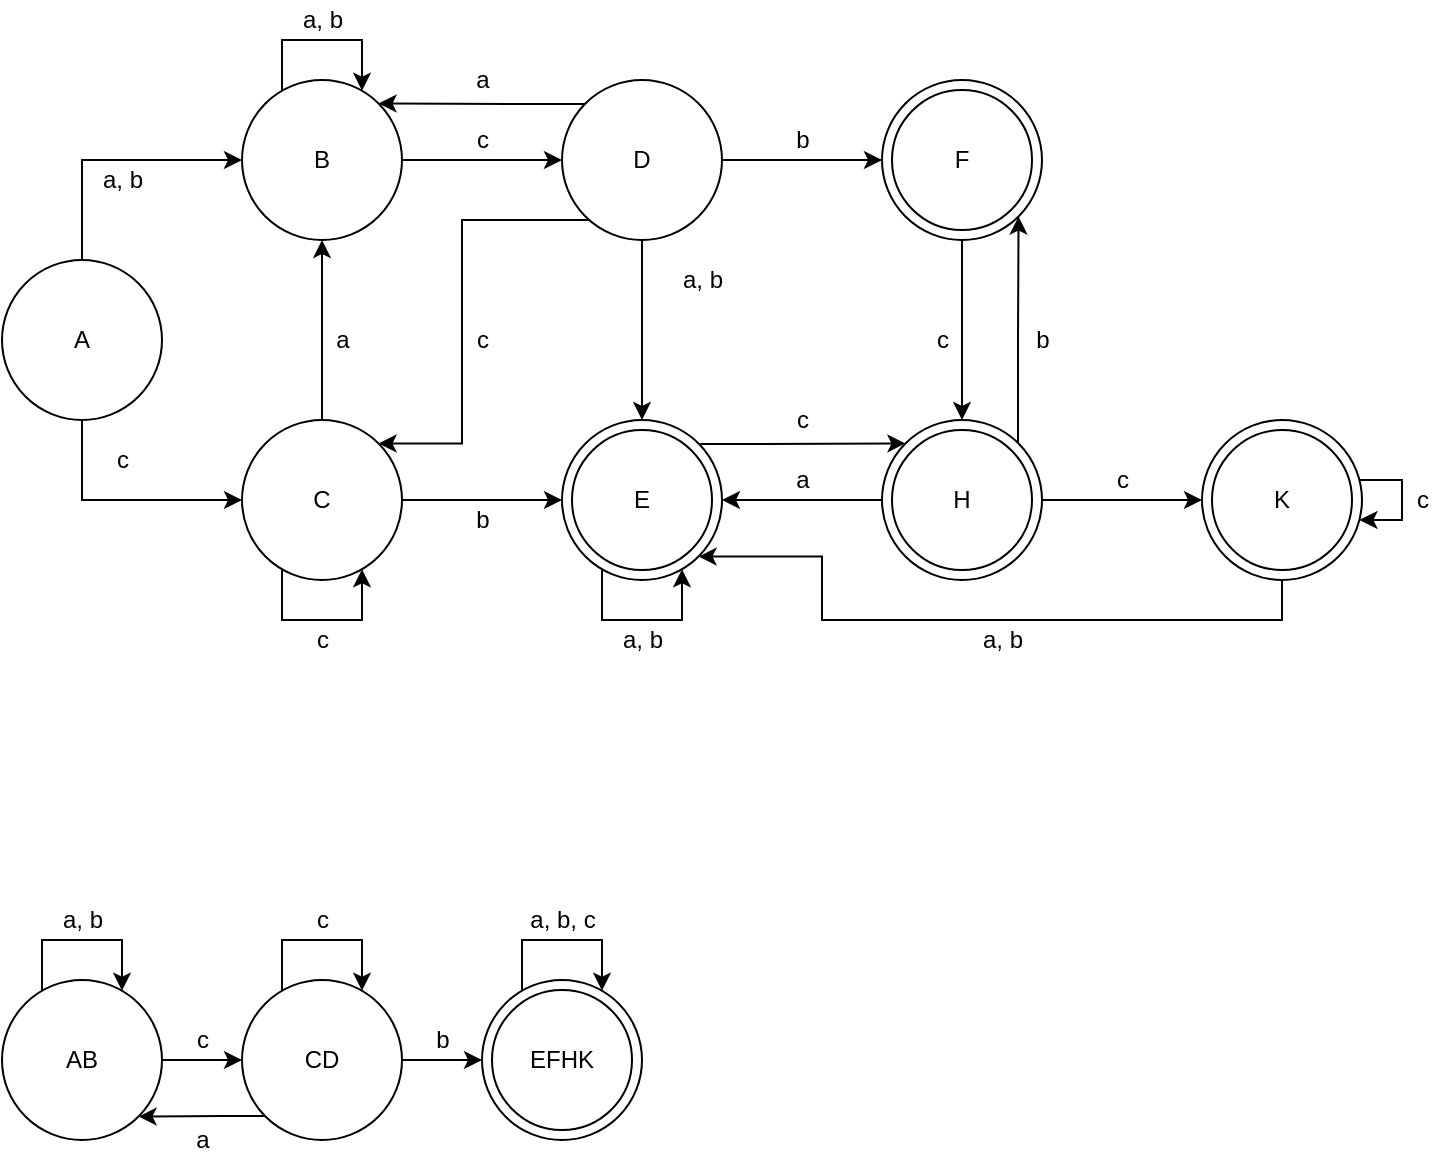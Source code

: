 <mxfile version="14.7.6" type="google"><diagram id="UA_2W7w-kPhwRAUZA7aT" name="Page-1"><mxGraphModel dx="1108" dy="482" grid="1" gridSize="10" guides="1" tooltips="1" connect="1" arrows="1" fold="1" page="1" pageScale="1" pageWidth="827" pageHeight="1169" math="0" shadow="0"><root><mxCell id="0"/><mxCell id="1" parent="0"/><mxCell id="r2QeKJu86_BOzcudEv_l-27" style="edgeStyle=orthogonalEdgeStyle;rounded=0;orthogonalLoop=1;jettySize=auto;html=1;entryX=1;entryY=0.5;entryDx=0;entryDy=0;" edge="1" parent="1" source="r2QeKJu86_BOzcudEv_l-1" target="r2QeKJu86_BOzcudEv_l-3"><mxGeometry relative="1" as="geometry"/></mxCell><mxCell id="r2QeKJu86_BOzcudEv_l-28" style="edgeStyle=orthogonalEdgeStyle;rounded=0;orthogonalLoop=1;jettySize=auto;html=1;entryX=1;entryY=1;entryDx=0;entryDy=0;" edge="1" parent="1" source="r2QeKJu86_BOzcudEv_l-1" target="r2QeKJu86_BOzcudEv_l-2"><mxGeometry relative="1" as="geometry"><Array as="points"><mxPoint x="588" y="280"/><mxPoint x="588" y="280"/></Array></mxGeometry></mxCell><mxCell id="r2QeKJu86_BOzcudEv_l-29" style="edgeStyle=orthogonalEdgeStyle;rounded=0;orthogonalLoop=1;jettySize=auto;html=1;" edge="1" parent="1" source="r2QeKJu86_BOzcudEv_l-1" target="r2QeKJu86_BOzcudEv_l-8"><mxGeometry relative="1" as="geometry"/></mxCell><mxCell id="r2QeKJu86_BOzcudEv_l-1" value="H" style="ellipse;whiteSpace=wrap;html=1;aspect=fixed;" vertex="1" parent="1"><mxGeometry x="520" y="320" width="80" height="80" as="geometry"/></mxCell><mxCell id="r2QeKJu86_BOzcudEv_l-22" style="edgeStyle=orthogonalEdgeStyle;rounded=0;orthogonalLoop=1;jettySize=auto;html=1;" edge="1" parent="1" source="r2QeKJu86_BOzcudEv_l-2" target="r2QeKJu86_BOzcudEv_l-3"><mxGeometry relative="1" as="geometry"><Array as="points"><mxPoint x="530" y="190"/><mxPoint x="400" y="190"/></Array></mxGeometry></mxCell><mxCell id="r2QeKJu86_BOzcudEv_l-23" style="edgeStyle=orthogonalEdgeStyle;rounded=0;orthogonalLoop=1;jettySize=auto;html=1;" edge="1" parent="1" source="r2QeKJu86_BOzcudEv_l-2" target="r2QeKJu86_BOzcudEv_l-1"><mxGeometry relative="1" as="geometry"/></mxCell><mxCell id="r2QeKJu86_BOzcudEv_l-2" value="F" style="ellipse;whiteSpace=wrap;html=1;aspect=fixed;" vertex="1" parent="1"><mxGeometry x="520" y="150" width="80" height="80" as="geometry"/></mxCell><mxCell id="r2QeKJu86_BOzcudEv_l-25" style="edgeStyle=orthogonalEdgeStyle;rounded=0;orthogonalLoop=1;jettySize=auto;html=1;entryX=0;entryY=0;entryDx=0;entryDy=0;" edge="1" parent="1" source="r2QeKJu86_BOzcudEv_l-3" target="r2QeKJu86_BOzcudEv_l-1"><mxGeometry relative="1" as="geometry"><Array as="points"><mxPoint x="460" y="332"/><mxPoint x="460" y="332"/></Array></mxGeometry></mxCell><mxCell id="r2QeKJu86_BOzcudEv_l-3" value="E" style="ellipse;whiteSpace=wrap;html=1;aspect=fixed;" vertex="1" parent="1"><mxGeometry x="360" y="320" width="80" height="80" as="geometry"/></mxCell><mxCell id="r2QeKJu86_BOzcudEv_l-19" style="edgeStyle=orthogonalEdgeStyle;rounded=0;orthogonalLoop=1;jettySize=auto;html=1;entryX=1;entryY=0;entryDx=0;entryDy=0;" edge="1" parent="1" source="r2QeKJu86_BOzcudEv_l-4" target="r2QeKJu86_BOzcudEv_l-5"><mxGeometry relative="1" as="geometry"><Array as="points"><mxPoint x="310" y="220"/><mxPoint x="310" y="332"/></Array></mxGeometry></mxCell><mxCell id="r2QeKJu86_BOzcudEv_l-20" style="edgeStyle=orthogonalEdgeStyle;rounded=0;orthogonalLoop=1;jettySize=auto;html=1;entryX=0;entryY=0.5;entryDx=0;entryDy=0;" edge="1" parent="1" source="r2QeKJu86_BOzcudEv_l-4" target="r2QeKJu86_BOzcudEv_l-2"><mxGeometry relative="1" as="geometry"/></mxCell><mxCell id="r2QeKJu86_BOzcudEv_l-21" style="edgeStyle=orthogonalEdgeStyle;rounded=0;orthogonalLoop=1;jettySize=auto;html=1;entryX=1;entryY=0;entryDx=0;entryDy=0;" edge="1" parent="1" source="r2QeKJu86_BOzcudEv_l-4" target="r2QeKJu86_BOzcudEv_l-6"><mxGeometry relative="1" as="geometry"><Array as="points"><mxPoint x="340" y="162"/><mxPoint x="340" y="162"/></Array></mxGeometry></mxCell><mxCell id="r2QeKJu86_BOzcudEv_l-4" value="D" style="ellipse;whiteSpace=wrap;html=1;aspect=fixed;" vertex="1" parent="1"><mxGeometry x="360" y="150" width="80" height="80" as="geometry"/></mxCell><mxCell id="r2QeKJu86_BOzcudEv_l-16" style="edgeStyle=orthogonalEdgeStyle;rounded=0;orthogonalLoop=1;jettySize=auto;html=1;" edge="1" parent="1" source="r2QeKJu86_BOzcudEv_l-5" target="r2QeKJu86_BOzcudEv_l-6"><mxGeometry relative="1" as="geometry"/></mxCell><mxCell id="r2QeKJu86_BOzcudEv_l-18" style="edgeStyle=orthogonalEdgeStyle;rounded=0;orthogonalLoop=1;jettySize=auto;html=1;entryX=0;entryY=0.5;entryDx=0;entryDy=0;" edge="1" parent="1" source="r2QeKJu86_BOzcudEv_l-5" target="r2QeKJu86_BOzcudEv_l-3"><mxGeometry relative="1" as="geometry"/></mxCell><mxCell id="r2QeKJu86_BOzcudEv_l-5" value="C" style="ellipse;whiteSpace=wrap;html=1;aspect=fixed;" vertex="1" parent="1"><mxGeometry x="200" y="320" width="80" height="80" as="geometry"/></mxCell><mxCell id="r2QeKJu86_BOzcudEv_l-12" style="edgeStyle=orthogonalEdgeStyle;rounded=0;orthogonalLoop=1;jettySize=auto;html=1;entryX=0;entryY=0.5;entryDx=0;entryDy=0;" edge="1" parent="1" source="r2QeKJu86_BOzcudEv_l-6" target="r2QeKJu86_BOzcudEv_l-4"><mxGeometry relative="1" as="geometry"/></mxCell><mxCell id="r2QeKJu86_BOzcudEv_l-6" value="B" style="ellipse;whiteSpace=wrap;html=1;aspect=fixed;" vertex="1" parent="1"><mxGeometry x="200" y="150" width="80" height="80" as="geometry"/></mxCell><mxCell id="r2QeKJu86_BOzcudEv_l-10" style="edgeStyle=orthogonalEdgeStyle;rounded=0;orthogonalLoop=1;jettySize=auto;html=1;entryX=0;entryY=0.5;entryDx=0;entryDy=0;" edge="1" parent="1" source="r2QeKJu86_BOzcudEv_l-7" target="r2QeKJu86_BOzcudEv_l-6"><mxGeometry relative="1" as="geometry"><Array as="points"><mxPoint x="120" y="190"/></Array></mxGeometry></mxCell><mxCell id="r2QeKJu86_BOzcudEv_l-11" style="edgeStyle=orthogonalEdgeStyle;rounded=0;orthogonalLoop=1;jettySize=auto;html=1;entryX=0;entryY=0.5;entryDx=0;entryDy=0;" edge="1" parent="1" source="r2QeKJu86_BOzcudEv_l-7" target="r2QeKJu86_BOzcudEv_l-5"><mxGeometry relative="1" as="geometry"><Array as="points"><mxPoint x="120" y="360"/></Array></mxGeometry></mxCell><mxCell id="r2QeKJu86_BOzcudEv_l-7" value="A" style="ellipse;whiteSpace=wrap;html=1;aspect=fixed;" vertex="1" parent="1"><mxGeometry x="80" y="240" width="80" height="80" as="geometry"/></mxCell><mxCell id="r2QeKJu86_BOzcudEv_l-30" style="edgeStyle=orthogonalEdgeStyle;rounded=0;orthogonalLoop=1;jettySize=auto;html=1;entryX=1;entryY=1;entryDx=0;entryDy=0;" edge="1" parent="1" source="r2QeKJu86_BOzcudEv_l-8" target="r2QeKJu86_BOzcudEv_l-3"><mxGeometry relative="1" as="geometry"><Array as="points"><mxPoint x="720" y="420"/><mxPoint x="490" y="420"/><mxPoint x="490" y="388"/></Array></mxGeometry></mxCell><mxCell id="r2QeKJu86_BOzcudEv_l-8" value="K" style="ellipse;whiteSpace=wrap;html=1;aspect=fixed;" vertex="1" parent="1"><mxGeometry x="680" y="320" width="80" height="80" as="geometry"/></mxCell><mxCell id="r2QeKJu86_BOzcudEv_l-14" style="edgeStyle=orthogonalEdgeStyle;rounded=0;orthogonalLoop=1;jettySize=auto;html=1;" edge="1" parent="1" source="r2QeKJu86_BOzcudEv_l-6" target="r2QeKJu86_BOzcudEv_l-6"><mxGeometry relative="1" as="geometry"><Array as="points"><mxPoint x="220" y="130"/></Array></mxGeometry></mxCell><mxCell id="r2QeKJu86_BOzcudEv_l-17" style="edgeStyle=orthogonalEdgeStyle;rounded=0;orthogonalLoop=1;jettySize=auto;html=1;" edge="1" parent="1" source="r2QeKJu86_BOzcudEv_l-5" target="r2QeKJu86_BOzcudEv_l-5"><mxGeometry relative="1" as="geometry"><Array as="points"><mxPoint x="260" y="420"/></Array></mxGeometry></mxCell><mxCell id="r2QeKJu86_BOzcudEv_l-24" style="edgeStyle=orthogonalEdgeStyle;rounded=0;orthogonalLoop=1;jettySize=auto;html=1;" edge="1" parent="1" source="r2QeKJu86_BOzcudEv_l-3" target="r2QeKJu86_BOzcudEv_l-3"><mxGeometry relative="1" as="geometry"><Array as="points"><mxPoint x="420" y="420"/></Array></mxGeometry></mxCell><mxCell id="r2QeKJu86_BOzcudEv_l-31" style="edgeStyle=orthogonalEdgeStyle;rounded=0;orthogonalLoop=1;jettySize=auto;html=1;" edge="1" parent="1" source="r2QeKJu86_BOzcudEv_l-8" target="r2QeKJu86_BOzcudEv_l-8"><mxGeometry relative="1" as="geometry"/></mxCell><mxCell id="r2QeKJu86_BOzcudEv_l-32" value="a, b" style="text;html=1;align=center;verticalAlign=middle;resizable=0;points=[];autosize=1;strokeColor=none;" vertex="1" parent="1"><mxGeometry x="120" y="190" width="40" height="20" as="geometry"/></mxCell><mxCell id="r2QeKJu86_BOzcudEv_l-33" value="a" style="text;html=1;align=center;verticalAlign=middle;resizable=0;points=[];autosize=1;strokeColor=none;" vertex="1" parent="1"><mxGeometry x="240" y="270" width="20" height="20" as="geometry"/></mxCell><mxCell id="r2QeKJu86_BOzcudEv_l-34" value="a, b" style="text;html=1;align=center;verticalAlign=middle;resizable=0;points=[];autosize=1;strokeColor=none;" vertex="1" parent="1"><mxGeometry x="220" y="110" width="40" height="20" as="geometry"/></mxCell><mxCell id="r2QeKJu86_BOzcudEv_l-35" value="a, b" style="text;html=1;align=center;verticalAlign=middle;resizable=0;points=[];autosize=1;strokeColor=none;" vertex="1" parent="1"><mxGeometry x="380" y="420" width="40" height="20" as="geometry"/></mxCell><mxCell id="r2QeKJu86_BOzcudEv_l-36" value="a, b" style="text;html=1;align=center;verticalAlign=middle;resizable=0;points=[];autosize=1;strokeColor=none;" vertex="1" parent="1"><mxGeometry x="560" y="420" width="40" height="20" as="geometry"/></mxCell><mxCell id="r2QeKJu86_BOzcudEv_l-37" value="a, b" style="text;html=1;align=center;verticalAlign=middle;resizable=0;points=[];autosize=1;strokeColor=none;" vertex="1" parent="1"><mxGeometry x="410" y="240" width="40" height="20" as="geometry"/></mxCell><mxCell id="r2QeKJu86_BOzcudEv_l-38" value="c" style="text;html=1;align=center;verticalAlign=middle;resizable=0;points=[];autosize=1;strokeColor=none;" vertex="1" parent="1"><mxGeometry x="130" y="330" width="20" height="20" as="geometry"/></mxCell><mxCell id="r2QeKJu86_BOzcudEv_l-39" value="c" style="text;html=1;align=center;verticalAlign=middle;resizable=0;points=[];autosize=1;strokeColor=none;" vertex="1" parent="1"><mxGeometry x="230" y="420" width="20" height="20" as="geometry"/></mxCell><mxCell id="r2QeKJu86_BOzcudEv_l-40" value="c" style="text;html=1;align=center;verticalAlign=middle;resizable=0;points=[];autosize=1;strokeColor=none;" vertex="1" parent="1"><mxGeometry x="310" y="170" width="20" height="20" as="geometry"/></mxCell><mxCell id="r2QeKJu86_BOzcudEv_l-41" value="c" style="text;html=1;align=center;verticalAlign=middle;resizable=0;points=[];autosize=1;strokeColor=none;" vertex="1" parent="1"><mxGeometry x="780" y="350" width="20" height="20" as="geometry"/></mxCell><mxCell id="r2QeKJu86_BOzcudEv_l-42" value="c" style="text;html=1;align=center;verticalAlign=middle;resizable=0;points=[];autosize=1;strokeColor=none;" vertex="1" parent="1"><mxGeometry x="540" y="270" width="20" height="20" as="geometry"/></mxCell><mxCell id="r2QeKJu86_BOzcudEv_l-43" value="c" style="text;html=1;align=center;verticalAlign=middle;resizable=0;points=[];autosize=1;strokeColor=none;" vertex="1" parent="1"><mxGeometry x="470" y="310" width="20" height="20" as="geometry"/></mxCell><mxCell id="r2QeKJu86_BOzcudEv_l-44" value="c" style="text;html=1;align=center;verticalAlign=middle;resizable=0;points=[];autosize=1;strokeColor=none;" vertex="1" parent="1"><mxGeometry x="310" y="270" width="20" height="20" as="geometry"/></mxCell><mxCell id="r2QeKJu86_BOzcudEv_l-45" value="c" style="text;html=1;align=center;verticalAlign=middle;resizable=0;points=[];autosize=1;strokeColor=none;" vertex="1" parent="1"><mxGeometry x="630" y="340" width="20" height="20" as="geometry"/></mxCell><mxCell id="r2QeKJu86_BOzcudEv_l-46" value="b" style="text;html=1;align=center;verticalAlign=middle;resizable=0;points=[];autosize=1;strokeColor=none;" vertex="1" parent="1"><mxGeometry x="470" y="170" width="20" height="20" as="geometry"/></mxCell><mxCell id="r2QeKJu86_BOzcudEv_l-47" value="b" style="text;html=1;align=center;verticalAlign=middle;resizable=0;points=[];autosize=1;strokeColor=none;" vertex="1" parent="1"><mxGeometry x="310" y="360" width="20" height="20" as="geometry"/></mxCell><mxCell id="r2QeKJu86_BOzcudEv_l-48" value="b" style="text;html=1;align=center;verticalAlign=middle;resizable=0;points=[];autosize=1;strokeColor=none;" vertex="1" parent="1"><mxGeometry x="590" y="270" width="20" height="20" as="geometry"/></mxCell><mxCell id="r2QeKJu86_BOzcudEv_l-49" value="a" style="text;html=1;align=center;verticalAlign=middle;resizable=0;points=[];autosize=1;strokeColor=none;" vertex="1" parent="1"><mxGeometry x="310" y="140" width="20" height="20" as="geometry"/></mxCell><mxCell id="r2QeKJu86_BOzcudEv_l-50" value="a" style="text;html=1;align=center;verticalAlign=middle;resizable=0;points=[];autosize=1;strokeColor=none;" vertex="1" parent="1"><mxGeometry x="470" y="340" width="20" height="20" as="geometry"/></mxCell><mxCell id="r2QeKJu86_BOzcudEv_l-51" value="E" style="ellipse;whiteSpace=wrap;html=1;aspect=fixed;" vertex="1" parent="1"><mxGeometry x="365" y="325" width="70" height="70" as="geometry"/></mxCell><mxCell id="r2QeKJu86_BOzcudEv_l-52" value="F" style="ellipse;whiteSpace=wrap;html=1;aspect=fixed;" vertex="1" parent="1"><mxGeometry x="525" y="155" width="70" height="70" as="geometry"/></mxCell><mxCell id="r2QeKJu86_BOzcudEv_l-53" value="H" style="ellipse;whiteSpace=wrap;html=1;aspect=fixed;" vertex="1" parent="1"><mxGeometry x="525" y="325" width="70" height="70" as="geometry"/></mxCell><mxCell id="r2QeKJu86_BOzcudEv_l-54" value="K" style="ellipse;whiteSpace=wrap;html=1;aspect=fixed;" vertex="1" parent="1"><mxGeometry x="685" y="325" width="70" height="70" as="geometry"/></mxCell><mxCell id="r2QeKJu86_BOzcudEv_l-60" style="edgeStyle=orthogonalEdgeStyle;rounded=0;orthogonalLoop=1;jettySize=auto;html=1;entryX=0;entryY=0.5;entryDx=0;entryDy=0;" edge="1" parent="1" source="r2QeKJu86_BOzcudEv_l-55" target="r2QeKJu86_BOzcudEv_l-58"><mxGeometry relative="1" as="geometry"/></mxCell><mxCell id="r2QeKJu86_BOzcudEv_l-55" value="AB" style="ellipse;whiteSpace=wrap;html=1;aspect=fixed;" vertex="1" parent="1"><mxGeometry x="80" y="600" width="80" height="80" as="geometry"/></mxCell><mxCell id="r2QeKJu86_BOzcudEv_l-57" value="EFHK" style="ellipse;whiteSpace=wrap;html=1;aspect=fixed;" vertex="1" parent="1"><mxGeometry x="320" y="600" width="80" height="80" as="geometry"/></mxCell><mxCell id="r2QeKJu86_BOzcudEv_l-63" style="edgeStyle=orthogonalEdgeStyle;rounded=0;orthogonalLoop=1;jettySize=auto;html=1;entryX=0;entryY=0.5;entryDx=0;entryDy=0;" edge="1" parent="1" source="r2QeKJu86_BOzcudEv_l-58" target="r2QeKJu86_BOzcudEv_l-57"><mxGeometry relative="1" as="geometry"/></mxCell><mxCell id="r2QeKJu86_BOzcudEv_l-68" style="edgeStyle=orthogonalEdgeStyle;rounded=0;orthogonalLoop=1;jettySize=auto;html=1;entryX=1;entryY=1;entryDx=0;entryDy=0;" edge="1" parent="1" source="r2QeKJu86_BOzcudEv_l-58" target="r2QeKJu86_BOzcudEv_l-55"><mxGeometry relative="1" as="geometry"><Array as="points"><mxPoint x="190" y="668"/><mxPoint x="190" y="668"/></Array></mxGeometry></mxCell><mxCell id="r2QeKJu86_BOzcudEv_l-58" value="CD" style="ellipse;whiteSpace=wrap;html=1;aspect=fixed;" vertex="1" parent="1"><mxGeometry x="200" y="600" width="80" height="80" as="geometry"/></mxCell><mxCell id="r2QeKJu86_BOzcudEv_l-59" style="edgeStyle=orthogonalEdgeStyle;rounded=0;orthogonalLoop=1;jettySize=auto;html=1;" edge="1" parent="1" source="r2QeKJu86_BOzcudEv_l-55" target="r2QeKJu86_BOzcudEv_l-55"><mxGeometry relative="1" as="geometry"><Array as="points"><mxPoint x="100" y="580"/></Array></mxGeometry></mxCell><mxCell id="r2QeKJu86_BOzcudEv_l-61" style="edgeStyle=orthogonalEdgeStyle;rounded=0;orthogonalLoop=1;jettySize=auto;html=1;" edge="1" parent="1" source="r2QeKJu86_BOzcudEv_l-58" target="r2QeKJu86_BOzcudEv_l-58"><mxGeometry relative="1" as="geometry"><Array as="points"><mxPoint x="220" y="580"/></Array></mxGeometry></mxCell><mxCell id="r2QeKJu86_BOzcudEv_l-62" style="edgeStyle=orthogonalEdgeStyle;rounded=0;orthogonalLoop=1;jettySize=auto;html=1;" edge="1" parent="1" source="r2QeKJu86_BOzcudEv_l-57" target="r2QeKJu86_BOzcudEv_l-57"><mxGeometry relative="1" as="geometry"><Array as="points"><mxPoint x="340" y="580"/></Array></mxGeometry></mxCell><mxCell id="r2QeKJu86_BOzcudEv_l-64" value="a, b" style="text;html=1;align=center;verticalAlign=middle;resizable=0;points=[];autosize=1;strokeColor=none;" vertex="1" parent="1"><mxGeometry x="100" y="560" width="40" height="20" as="geometry"/></mxCell><mxCell id="r2QeKJu86_BOzcudEv_l-66" value="c" style="text;html=1;align=center;verticalAlign=middle;resizable=0;points=[];autosize=1;strokeColor=none;" vertex="1" parent="1"><mxGeometry x="170" y="620" width="20" height="20" as="geometry"/></mxCell><mxCell id="r2QeKJu86_BOzcudEv_l-67" value="c" style="text;html=1;align=center;verticalAlign=middle;resizable=0;points=[];autosize=1;strokeColor=none;" vertex="1" parent="1"><mxGeometry x="230" y="560" width="20" height="20" as="geometry"/></mxCell><mxCell id="r2QeKJu86_BOzcudEv_l-69" value="a" style="text;html=1;align=center;verticalAlign=middle;resizable=0;points=[];autosize=1;strokeColor=none;" vertex="1" parent="1"><mxGeometry x="170" y="670" width="20" height="20" as="geometry"/></mxCell><mxCell id="r2QeKJu86_BOzcudEv_l-70" value="b" style="text;html=1;align=center;verticalAlign=middle;resizable=0;points=[];autosize=1;strokeColor=none;" vertex="1" parent="1"><mxGeometry x="290" y="620" width="20" height="20" as="geometry"/></mxCell><mxCell id="r2QeKJu86_BOzcudEv_l-71" value="a, b, c" style="text;html=1;align=center;verticalAlign=middle;resizable=0;points=[];autosize=1;strokeColor=none;" vertex="1" parent="1"><mxGeometry x="335" y="560" width="50" height="20" as="geometry"/></mxCell><mxCell id="r2QeKJu86_BOzcudEv_l-72" value="EFHK" style="ellipse;whiteSpace=wrap;html=1;aspect=fixed;" vertex="1" parent="1"><mxGeometry x="325" y="605" width="70" height="70" as="geometry"/></mxCell></root></mxGraphModel></diagram></mxfile>